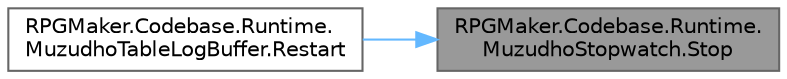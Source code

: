 digraph "RPGMaker.Codebase.Runtime.MuzudhoStopwatch.Stop"
{
 // LATEX_PDF_SIZE
  bgcolor="transparent";
  edge [fontname=Helvetica,fontsize=10,labelfontname=Helvetica,labelfontsize=10];
  node [fontname=Helvetica,fontsize=10,shape=box,height=0.2,width=0.4];
  rankdir="RL";
  Node1 [id="Node000001",label="RPGMaker.Codebase.Runtime.\lMuzudhoStopwatch.Stop",height=0.2,width=0.4,color="gray40", fillcolor="grey60", style="filled", fontcolor="black",tooltip="計測停止"];
  Node1 -> Node2 [id="edge1_Node000001_Node000002",dir="back",color="steelblue1",style="solid",tooltip=" "];
  Node2 [id="Node000002",label="RPGMaker.Codebase.Runtime.\lMuzudhoTableLogBuffer.Restart",height=0.2,width=0.4,color="grey40", fillcolor="white", style="filled",URL="$d8/dc1/class_r_p_g_maker_1_1_codebase_1_1_runtime_1_1_muzudho_table_log_buffer.html#adfea655475508c45163b9c0b73446117",tooltip=" "];
}
